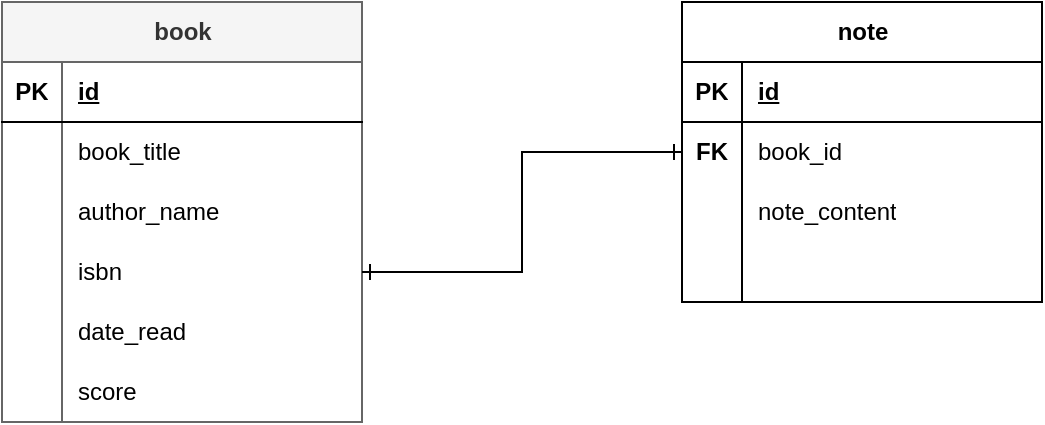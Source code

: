 <mxfile version="22.1.9" type="device">
  <diagram name="Página-1" id="JkitQt4o28UXpCR_yNmY">
    <mxGraphModel dx="954" dy="638" grid="1" gridSize="10" guides="1" tooltips="1" connect="1" arrows="1" fold="1" page="1" pageScale="1" pageWidth="827" pageHeight="1169" math="0" shadow="0">
      <root>
        <mxCell id="0" />
        <mxCell id="1" parent="0" />
        <mxCell id="XoJqTt1yyT9UKhC1fJAC-1" value="book" style="shape=table;startSize=30;container=1;collapsible=1;childLayout=tableLayout;fixedRows=1;rowLines=0;fontStyle=1;align=center;resizeLast=1;html=1;fillColor=#f5f5f5;fontColor=#333333;strokeColor=#666666;" vertex="1" parent="1">
          <mxGeometry x="100" y="120" width="180" height="210" as="geometry" />
        </mxCell>
        <mxCell id="XoJqTt1yyT9UKhC1fJAC-2" value="" style="shape=tableRow;horizontal=0;startSize=0;swimlaneHead=0;swimlaneBody=0;fillColor=none;collapsible=0;dropTarget=0;points=[[0,0.5],[1,0.5]];portConstraint=eastwest;top=0;left=0;right=0;bottom=1;" vertex="1" parent="XoJqTt1yyT9UKhC1fJAC-1">
          <mxGeometry y="30" width="180" height="30" as="geometry" />
        </mxCell>
        <mxCell id="XoJqTt1yyT9UKhC1fJAC-3" value="PK" style="shape=partialRectangle;connectable=0;fillColor=none;top=0;left=0;bottom=0;right=0;fontStyle=1;overflow=hidden;whiteSpace=wrap;html=1;" vertex="1" parent="XoJqTt1yyT9UKhC1fJAC-2">
          <mxGeometry width="30" height="30" as="geometry">
            <mxRectangle width="30" height="30" as="alternateBounds" />
          </mxGeometry>
        </mxCell>
        <mxCell id="XoJqTt1yyT9UKhC1fJAC-4" value="id" style="shape=partialRectangle;connectable=0;fillColor=none;top=0;left=0;bottom=0;right=0;align=left;spacingLeft=6;fontStyle=5;overflow=hidden;whiteSpace=wrap;html=1;" vertex="1" parent="XoJqTt1yyT9UKhC1fJAC-2">
          <mxGeometry x="30" width="150" height="30" as="geometry">
            <mxRectangle width="150" height="30" as="alternateBounds" />
          </mxGeometry>
        </mxCell>
        <mxCell id="XoJqTt1yyT9UKhC1fJAC-5" value="" style="shape=tableRow;horizontal=0;startSize=0;swimlaneHead=0;swimlaneBody=0;fillColor=none;collapsible=0;dropTarget=0;points=[[0,0.5],[1,0.5]];portConstraint=eastwest;top=0;left=0;right=0;bottom=0;" vertex="1" parent="XoJqTt1yyT9UKhC1fJAC-1">
          <mxGeometry y="60" width="180" height="30" as="geometry" />
        </mxCell>
        <mxCell id="XoJqTt1yyT9UKhC1fJAC-6" value="" style="shape=partialRectangle;connectable=0;fillColor=none;top=0;left=0;bottom=0;right=0;editable=1;overflow=hidden;whiteSpace=wrap;html=1;" vertex="1" parent="XoJqTt1yyT9UKhC1fJAC-5">
          <mxGeometry width="30" height="30" as="geometry">
            <mxRectangle width="30" height="30" as="alternateBounds" />
          </mxGeometry>
        </mxCell>
        <mxCell id="XoJqTt1yyT9UKhC1fJAC-7" value="book_title" style="shape=partialRectangle;connectable=0;fillColor=none;top=0;left=0;bottom=0;right=0;align=left;spacingLeft=6;overflow=hidden;whiteSpace=wrap;html=1;" vertex="1" parent="XoJqTt1yyT9UKhC1fJAC-5">
          <mxGeometry x="30" width="150" height="30" as="geometry">
            <mxRectangle width="150" height="30" as="alternateBounds" />
          </mxGeometry>
        </mxCell>
        <mxCell id="XoJqTt1yyT9UKhC1fJAC-8" value="" style="shape=tableRow;horizontal=0;startSize=0;swimlaneHead=0;swimlaneBody=0;fillColor=none;collapsible=0;dropTarget=0;points=[[0,0.5],[1,0.5]];portConstraint=eastwest;top=0;left=0;right=0;bottom=0;" vertex="1" parent="XoJqTt1yyT9UKhC1fJAC-1">
          <mxGeometry y="90" width="180" height="30" as="geometry" />
        </mxCell>
        <mxCell id="XoJqTt1yyT9UKhC1fJAC-9" value="" style="shape=partialRectangle;connectable=0;fillColor=none;top=0;left=0;bottom=0;right=0;editable=1;overflow=hidden;whiteSpace=wrap;html=1;" vertex="1" parent="XoJqTt1yyT9UKhC1fJAC-8">
          <mxGeometry width="30" height="30" as="geometry">
            <mxRectangle width="30" height="30" as="alternateBounds" />
          </mxGeometry>
        </mxCell>
        <mxCell id="XoJqTt1yyT9UKhC1fJAC-10" value="author_name" style="shape=partialRectangle;connectable=0;fillColor=none;top=0;left=0;bottom=0;right=0;align=left;spacingLeft=6;overflow=hidden;whiteSpace=wrap;html=1;" vertex="1" parent="XoJqTt1yyT9UKhC1fJAC-8">
          <mxGeometry x="30" width="150" height="30" as="geometry">
            <mxRectangle width="150" height="30" as="alternateBounds" />
          </mxGeometry>
        </mxCell>
        <mxCell id="XoJqTt1yyT9UKhC1fJAC-11" value="" style="shape=tableRow;horizontal=0;startSize=0;swimlaneHead=0;swimlaneBody=0;fillColor=none;collapsible=0;dropTarget=0;points=[[0,0.5],[1,0.5]];portConstraint=eastwest;top=0;left=0;right=0;bottom=0;" vertex="1" parent="XoJqTt1yyT9UKhC1fJAC-1">
          <mxGeometry y="120" width="180" height="30" as="geometry" />
        </mxCell>
        <mxCell id="XoJqTt1yyT9UKhC1fJAC-12" value="" style="shape=partialRectangle;connectable=0;fillColor=none;top=0;left=0;bottom=0;right=0;editable=1;overflow=hidden;whiteSpace=wrap;html=1;" vertex="1" parent="XoJqTt1yyT9UKhC1fJAC-11">
          <mxGeometry width="30" height="30" as="geometry">
            <mxRectangle width="30" height="30" as="alternateBounds" />
          </mxGeometry>
        </mxCell>
        <mxCell id="XoJqTt1yyT9UKhC1fJAC-13" value="isbn" style="shape=partialRectangle;connectable=0;fillColor=none;top=0;left=0;bottom=0;right=0;align=left;spacingLeft=6;overflow=hidden;whiteSpace=wrap;html=1;" vertex="1" parent="XoJqTt1yyT9UKhC1fJAC-11">
          <mxGeometry x="30" width="150" height="30" as="geometry">
            <mxRectangle width="150" height="30" as="alternateBounds" />
          </mxGeometry>
        </mxCell>
        <mxCell id="XoJqTt1yyT9UKhC1fJAC-20" value="" style="shape=tableRow;horizontal=0;startSize=0;swimlaneHead=0;swimlaneBody=0;fillColor=none;collapsible=0;dropTarget=0;points=[[0,0.5],[1,0.5]];portConstraint=eastwest;top=0;left=0;right=0;bottom=0;" vertex="1" parent="XoJqTt1yyT9UKhC1fJAC-1">
          <mxGeometry y="150" width="180" height="30" as="geometry" />
        </mxCell>
        <mxCell id="XoJqTt1yyT9UKhC1fJAC-21" value="" style="shape=partialRectangle;connectable=0;fillColor=none;top=0;left=0;bottom=0;right=0;editable=1;overflow=hidden;whiteSpace=wrap;html=1;" vertex="1" parent="XoJqTt1yyT9UKhC1fJAC-20">
          <mxGeometry width="30" height="30" as="geometry">
            <mxRectangle width="30" height="30" as="alternateBounds" />
          </mxGeometry>
        </mxCell>
        <mxCell id="XoJqTt1yyT9UKhC1fJAC-22" value="date_read" style="shape=partialRectangle;connectable=0;fillColor=none;top=0;left=0;bottom=0;right=0;align=left;spacingLeft=6;overflow=hidden;whiteSpace=wrap;html=1;" vertex="1" parent="XoJqTt1yyT9UKhC1fJAC-20">
          <mxGeometry x="30" width="150" height="30" as="geometry">
            <mxRectangle width="150" height="30" as="alternateBounds" />
          </mxGeometry>
        </mxCell>
        <mxCell id="XoJqTt1yyT9UKhC1fJAC-23" value="" style="shape=tableRow;horizontal=0;startSize=0;swimlaneHead=0;swimlaneBody=0;fillColor=none;collapsible=0;dropTarget=0;points=[[0,0.5],[1,0.5]];portConstraint=eastwest;top=0;left=0;right=0;bottom=0;" vertex="1" parent="XoJqTt1yyT9UKhC1fJAC-1">
          <mxGeometry y="180" width="180" height="30" as="geometry" />
        </mxCell>
        <mxCell id="XoJqTt1yyT9UKhC1fJAC-24" value="" style="shape=partialRectangle;connectable=0;fillColor=none;top=0;left=0;bottom=0;right=0;editable=1;overflow=hidden;whiteSpace=wrap;html=1;" vertex="1" parent="XoJqTt1yyT9UKhC1fJAC-23">
          <mxGeometry width="30" height="30" as="geometry">
            <mxRectangle width="30" height="30" as="alternateBounds" />
          </mxGeometry>
        </mxCell>
        <mxCell id="XoJqTt1yyT9UKhC1fJAC-25" value="score" style="shape=partialRectangle;connectable=0;fillColor=none;top=0;left=0;bottom=0;right=0;align=left;spacingLeft=6;overflow=hidden;whiteSpace=wrap;html=1;" vertex="1" parent="XoJqTt1yyT9UKhC1fJAC-23">
          <mxGeometry x="30" width="150" height="30" as="geometry">
            <mxRectangle width="150" height="30" as="alternateBounds" />
          </mxGeometry>
        </mxCell>
        <mxCell id="XoJqTt1yyT9UKhC1fJAC-26" value="note" style="shape=table;startSize=30;container=1;collapsible=1;childLayout=tableLayout;fixedRows=1;rowLines=0;fontStyle=1;align=center;resizeLast=1;html=1;" vertex="1" parent="1">
          <mxGeometry x="440" y="120" width="180" height="150" as="geometry" />
        </mxCell>
        <mxCell id="XoJqTt1yyT9UKhC1fJAC-27" value="" style="shape=tableRow;horizontal=0;startSize=0;swimlaneHead=0;swimlaneBody=0;fillColor=none;collapsible=0;dropTarget=0;points=[[0,0.5],[1,0.5]];portConstraint=eastwest;top=0;left=0;right=0;bottom=1;" vertex="1" parent="XoJqTt1yyT9UKhC1fJAC-26">
          <mxGeometry y="30" width="180" height="30" as="geometry" />
        </mxCell>
        <mxCell id="XoJqTt1yyT9UKhC1fJAC-28" value="PK" style="shape=partialRectangle;connectable=0;fillColor=none;top=0;left=0;bottom=0;right=0;fontStyle=1;overflow=hidden;whiteSpace=wrap;html=1;" vertex="1" parent="XoJqTt1yyT9UKhC1fJAC-27">
          <mxGeometry width="30" height="30" as="geometry">
            <mxRectangle width="30" height="30" as="alternateBounds" />
          </mxGeometry>
        </mxCell>
        <mxCell id="XoJqTt1yyT9UKhC1fJAC-29" value="id" style="shape=partialRectangle;connectable=0;fillColor=none;top=0;left=0;bottom=0;right=0;align=left;spacingLeft=6;fontStyle=5;overflow=hidden;whiteSpace=wrap;html=1;" vertex="1" parent="XoJqTt1yyT9UKhC1fJAC-27">
          <mxGeometry x="30" width="150" height="30" as="geometry">
            <mxRectangle width="150" height="30" as="alternateBounds" />
          </mxGeometry>
        </mxCell>
        <mxCell id="XoJqTt1yyT9UKhC1fJAC-30" value="" style="shape=tableRow;horizontal=0;startSize=0;swimlaneHead=0;swimlaneBody=0;fillColor=none;collapsible=0;dropTarget=0;points=[[0,0.5],[1,0.5]];portConstraint=eastwest;top=0;left=0;right=0;bottom=0;" vertex="1" parent="XoJqTt1yyT9UKhC1fJAC-26">
          <mxGeometry y="60" width="180" height="30" as="geometry" />
        </mxCell>
        <mxCell id="XoJqTt1yyT9UKhC1fJAC-31" value="&lt;b&gt;FK&lt;/b&gt;" style="shape=partialRectangle;connectable=0;fillColor=none;top=0;left=0;bottom=0;right=0;editable=1;overflow=hidden;whiteSpace=wrap;html=1;" vertex="1" parent="XoJqTt1yyT9UKhC1fJAC-30">
          <mxGeometry width="30" height="30" as="geometry">
            <mxRectangle width="30" height="30" as="alternateBounds" />
          </mxGeometry>
        </mxCell>
        <mxCell id="XoJqTt1yyT9UKhC1fJAC-32" value="book_id" style="shape=partialRectangle;connectable=0;fillColor=none;top=0;left=0;bottom=0;right=0;align=left;spacingLeft=6;overflow=hidden;whiteSpace=wrap;html=1;" vertex="1" parent="XoJqTt1yyT9UKhC1fJAC-30">
          <mxGeometry x="30" width="150" height="30" as="geometry">
            <mxRectangle width="150" height="30" as="alternateBounds" />
          </mxGeometry>
        </mxCell>
        <mxCell id="XoJqTt1yyT9UKhC1fJAC-33" value="" style="shape=tableRow;horizontal=0;startSize=0;swimlaneHead=0;swimlaneBody=0;fillColor=none;collapsible=0;dropTarget=0;points=[[0,0.5],[1,0.5]];portConstraint=eastwest;top=0;left=0;right=0;bottom=0;" vertex="1" parent="XoJqTt1yyT9UKhC1fJAC-26">
          <mxGeometry y="90" width="180" height="30" as="geometry" />
        </mxCell>
        <mxCell id="XoJqTt1yyT9UKhC1fJAC-34" value="" style="shape=partialRectangle;connectable=0;fillColor=none;top=0;left=0;bottom=0;right=0;editable=1;overflow=hidden;whiteSpace=wrap;html=1;" vertex="1" parent="XoJqTt1yyT9UKhC1fJAC-33">
          <mxGeometry width="30" height="30" as="geometry">
            <mxRectangle width="30" height="30" as="alternateBounds" />
          </mxGeometry>
        </mxCell>
        <mxCell id="XoJqTt1yyT9UKhC1fJAC-35" value="note_content" style="shape=partialRectangle;connectable=0;fillColor=none;top=0;left=0;bottom=0;right=0;align=left;spacingLeft=6;overflow=hidden;whiteSpace=wrap;html=1;" vertex="1" parent="XoJqTt1yyT9UKhC1fJAC-33">
          <mxGeometry x="30" width="150" height="30" as="geometry">
            <mxRectangle width="150" height="30" as="alternateBounds" />
          </mxGeometry>
        </mxCell>
        <mxCell id="XoJqTt1yyT9UKhC1fJAC-36" value="" style="shape=tableRow;horizontal=0;startSize=0;swimlaneHead=0;swimlaneBody=0;fillColor=none;collapsible=0;dropTarget=0;points=[[0,0.5],[1,0.5]];portConstraint=eastwest;top=0;left=0;right=0;bottom=0;" vertex="1" parent="XoJqTt1yyT9UKhC1fJAC-26">
          <mxGeometry y="120" width="180" height="30" as="geometry" />
        </mxCell>
        <mxCell id="XoJqTt1yyT9UKhC1fJAC-37" value="" style="shape=partialRectangle;connectable=0;fillColor=none;top=0;left=0;bottom=0;right=0;editable=1;overflow=hidden;whiteSpace=wrap;html=1;" vertex="1" parent="XoJqTt1yyT9UKhC1fJAC-36">
          <mxGeometry width="30" height="30" as="geometry">
            <mxRectangle width="30" height="30" as="alternateBounds" />
          </mxGeometry>
        </mxCell>
        <mxCell id="XoJqTt1yyT9UKhC1fJAC-38" value="" style="shape=partialRectangle;connectable=0;fillColor=none;top=0;left=0;bottom=0;right=0;align=left;spacingLeft=6;overflow=hidden;whiteSpace=wrap;html=1;" vertex="1" parent="XoJqTt1yyT9UKhC1fJAC-36">
          <mxGeometry x="30" width="150" height="30" as="geometry">
            <mxRectangle width="150" height="30" as="alternateBounds" />
          </mxGeometry>
        </mxCell>
        <mxCell id="XoJqTt1yyT9UKhC1fJAC-39" style="edgeStyle=orthogonalEdgeStyle;rounded=0;orthogonalLoop=1;jettySize=auto;html=1;exitX=1;exitY=0.5;exitDx=0;exitDy=0;targetPerimeterSpacing=0;endArrow=ERone;endFill=0;startArrow=ERone;startFill=0;" edge="1" parent="1" source="XoJqTt1yyT9UKhC1fJAC-11" target="XoJqTt1yyT9UKhC1fJAC-30">
          <mxGeometry relative="1" as="geometry" />
        </mxCell>
      </root>
    </mxGraphModel>
  </diagram>
</mxfile>
